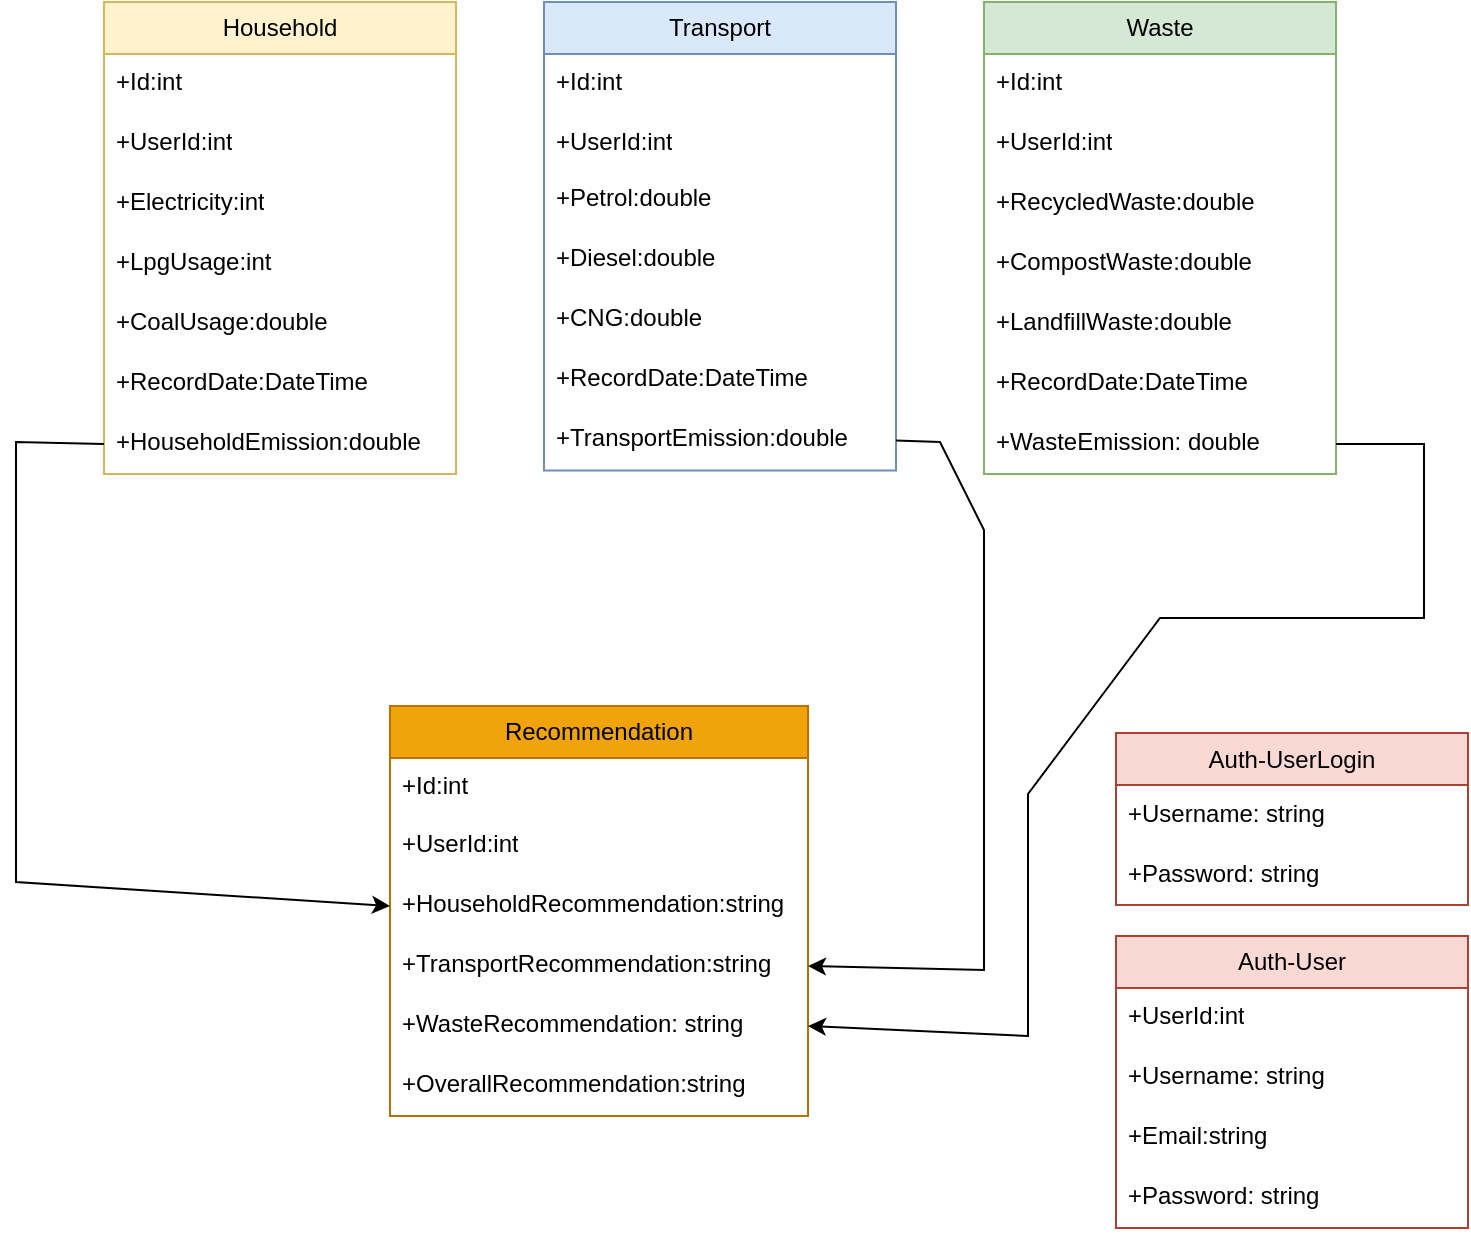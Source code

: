 <mxfile version="24.8.3">
  <diagram id="C5RBs43oDa-KdzZeNtuy" name="Page-1">
    <mxGraphModel dx="993" dy="726" grid="1" gridSize="11" guides="1" tooltips="1" connect="1" arrows="1" fold="1" page="1" pageScale="1" pageWidth="827" pageHeight="1169" math="0" shadow="0">
      <root>
        <mxCell id="WIyWlLk6GJQsqaUBKTNV-0" />
        <mxCell id="WIyWlLk6GJQsqaUBKTNV-1" parent="WIyWlLk6GJQsqaUBKTNV-0" />
        <mxCell id="Z5Sn76o5c74U0tyzu3L--1" value="Household" style="swimlane;fontStyle=0;childLayout=stackLayout;horizontal=1;startSize=26;fillColor=#fff2cc;horizontalStack=0;resizeParent=1;resizeParentMax=0;resizeLast=0;collapsible=1;marginBottom=0;whiteSpace=wrap;html=1;strokeColor=#d6b656;" parent="WIyWlLk6GJQsqaUBKTNV-1" vertex="1">
          <mxGeometry x="88" y="176" width="176" height="236" as="geometry" />
        </mxCell>
        <mxCell id="mCVPzGIWKrriwTPpZ17x-21" value="+Id:int" style="text;strokeColor=none;fillColor=none;align=left;verticalAlign=top;spacingLeft=4;spacingRight=4;overflow=hidden;rotatable=0;points=[[0,0.5],[1,0.5]];portConstraint=eastwest;whiteSpace=wrap;html=1;" vertex="1" parent="Z5Sn76o5c74U0tyzu3L--1">
          <mxGeometry y="26" width="176" height="30" as="geometry" />
        </mxCell>
        <mxCell id="mCVPzGIWKrriwTPpZ17x-22" value="+UserId:int" style="text;strokeColor=none;fillColor=none;align=left;verticalAlign=top;spacingLeft=4;spacingRight=4;overflow=hidden;rotatable=0;points=[[0,0.5],[1,0.5]];portConstraint=eastwest;whiteSpace=wrap;html=1;" vertex="1" parent="Z5Sn76o5c74U0tyzu3L--1">
          <mxGeometry y="56" width="176" height="30" as="geometry" />
        </mxCell>
        <mxCell id="Z5Sn76o5c74U0tyzu3L--2" value="+Electricity:int" style="text;strokeColor=none;fillColor=none;align=left;verticalAlign=top;spacingLeft=4;spacingRight=4;overflow=hidden;rotatable=0;points=[[0,0.5],[1,0.5]];portConstraint=eastwest;whiteSpace=wrap;html=1;" parent="Z5Sn76o5c74U0tyzu3L--1" vertex="1">
          <mxGeometry y="86" width="176" height="30" as="geometry" />
        </mxCell>
        <mxCell id="Z5Sn76o5c74U0tyzu3L--3" value="+LpgUsage:int" style="text;strokeColor=none;fillColor=none;align=left;verticalAlign=top;spacingLeft=4;spacingRight=4;overflow=hidden;rotatable=0;points=[[0,0.5],[1,0.5]];portConstraint=eastwest;whiteSpace=wrap;html=1;" parent="Z5Sn76o5c74U0tyzu3L--1" vertex="1">
          <mxGeometry y="116" width="176" height="30" as="geometry" />
        </mxCell>
        <mxCell id="Z5Sn76o5c74U0tyzu3L--4" value="+CoalUsage:double&lt;div&gt;&lt;br&gt;&lt;/div&gt;" style="text;strokeColor=none;fillColor=none;align=left;verticalAlign=top;spacingLeft=4;spacingRight=4;overflow=hidden;rotatable=0;points=[[0,0.5],[1,0.5]];portConstraint=eastwest;whiteSpace=wrap;html=1;" parent="Z5Sn76o5c74U0tyzu3L--1" vertex="1">
          <mxGeometry y="146" width="176" height="30" as="geometry" />
        </mxCell>
        <mxCell id="mCVPzGIWKrriwTPpZ17x-6" value="+RecordDate:DateTime" style="text;strokeColor=none;fillColor=none;align=left;verticalAlign=top;spacingLeft=4;spacingRight=4;overflow=hidden;rotatable=0;points=[[0,0.5],[1,0.5]];portConstraint=eastwest;whiteSpace=wrap;html=1;" vertex="1" parent="Z5Sn76o5c74U0tyzu3L--1">
          <mxGeometry y="176" width="176" height="30" as="geometry" />
        </mxCell>
        <mxCell id="mCVPzGIWKrriwTPpZ17x-29" value="+HouseholdEmission:double" style="text;strokeColor=none;fillColor=none;align=left;verticalAlign=top;spacingLeft=4;spacingRight=4;overflow=hidden;rotatable=0;points=[[0,0.5],[1,0.5]];portConstraint=eastwest;whiteSpace=wrap;html=1;" vertex="1" parent="Z5Sn76o5c74U0tyzu3L--1">
          <mxGeometry y="206" width="176" height="30" as="geometry" />
        </mxCell>
        <mxCell id="Z5Sn76o5c74U0tyzu3L--6" value="Transport" style="swimlane;fontStyle=0;childLayout=stackLayout;horizontal=1;startSize=26;fillColor=#dae8fc;horizontalStack=0;resizeParent=1;resizeParentMax=0;resizeLast=0;collapsible=1;marginBottom=0;whiteSpace=wrap;html=1;strokeColor=#6c8ebf;" parent="WIyWlLk6GJQsqaUBKTNV-1" vertex="1">
          <mxGeometry x="308" y="176" width="176" height="234.24" as="geometry" />
        </mxCell>
        <mxCell id="mCVPzGIWKrriwTPpZ17x-25" value="+Id:int" style="text;strokeColor=none;fillColor=none;align=left;verticalAlign=top;spacingLeft=4;spacingRight=4;overflow=hidden;rotatable=1;points=[[0,0.5],[1,0.5]];portConstraint=eastwest;whiteSpace=wrap;html=1;aspect=fixed;movable=1;resizable=1;deletable=1;editable=1;locked=0;connectable=1;" vertex="1" parent="Z5Sn76o5c74U0tyzu3L--6">
          <mxGeometry y="26" width="176" height="30" as="geometry" />
        </mxCell>
        <mxCell id="mCVPzGIWKrriwTPpZ17x-23" value="+UserId:int" style="text;strokeColor=none;fillColor=none;align=left;verticalAlign=top;spacingLeft=4;spacingRight=4;overflow=hidden;rotatable=1;points=[[0,0.5],[1,0.5]];portConstraint=eastwest;whiteSpace=wrap;html=1;aspect=fixed;movable=1;resizable=1;deletable=1;editable=1;locked=0;connectable=1;" vertex="1" parent="Z5Sn76o5c74U0tyzu3L--6">
          <mxGeometry y="56" width="176" height="28.24" as="geometry" />
        </mxCell>
        <mxCell id="Z5Sn76o5c74U0tyzu3L--7" value="+Petrol:double" style="text;strokeColor=none;fillColor=none;align=left;verticalAlign=top;spacingLeft=4;spacingRight=4;overflow=hidden;rotatable=1;points=[[0,0.5],[1,0.5]];portConstraint=eastwest;whiteSpace=wrap;html=1;aspect=fixed;movable=1;resizable=1;deletable=1;editable=1;locked=0;connectable=1;" parent="Z5Sn76o5c74U0tyzu3L--6" vertex="1">
          <mxGeometry y="84.24" width="176" height="30" as="geometry" />
        </mxCell>
        <mxCell id="mCVPzGIWKrriwTPpZ17x-7" value="+Diesel:double" style="text;strokeColor=none;fillColor=none;align=left;verticalAlign=top;spacingLeft=4;spacingRight=4;overflow=hidden;rotatable=1;points=[[0,0.5],[1,0.5]];portConstraint=eastwest;whiteSpace=wrap;html=1;aspect=fixed;movable=1;resizable=1;deletable=1;editable=1;locked=0;connectable=1;" vertex="1" parent="Z5Sn76o5c74U0tyzu3L--6">
          <mxGeometry y="114.24" width="176" height="30" as="geometry" />
        </mxCell>
        <mxCell id="mCVPzGIWKrriwTPpZ17x-8" value="+CNG:double" style="text;strokeColor=none;fillColor=none;align=left;verticalAlign=top;spacingLeft=4;spacingRight=4;overflow=hidden;rotatable=1;points=[[0,0.5],[1,0.5]];portConstraint=eastwest;whiteSpace=wrap;html=1;aspect=fixed;movable=1;resizable=1;deletable=1;editable=1;locked=0;connectable=1;" vertex="1" parent="Z5Sn76o5c74U0tyzu3L--6">
          <mxGeometry y="144.24" width="176" height="30" as="geometry" />
        </mxCell>
        <mxCell id="mCVPzGIWKrriwTPpZ17x-9" value="+RecordDate:DateTime" style="text;strokeColor=none;fillColor=none;align=left;verticalAlign=top;spacingLeft=4;spacingRight=4;overflow=hidden;rotatable=1;points=[[0,0.5],[1,0.5]];portConstraint=eastwest;whiteSpace=wrap;html=1;aspect=fixed;movable=1;resizable=1;deletable=1;editable=1;locked=0;connectable=1;" vertex="1" parent="Z5Sn76o5c74U0tyzu3L--6">
          <mxGeometry y="174.24" width="176" height="30" as="geometry" />
        </mxCell>
        <mxCell id="mCVPzGIWKrriwTPpZ17x-27" value="+TransportEmission:double" style="text;strokeColor=none;fillColor=none;align=left;verticalAlign=top;spacingLeft=4;spacingRight=4;overflow=hidden;rotatable=1;points=[[0,0.5],[1,0.5]];portConstraint=eastwest;whiteSpace=wrap;html=1;aspect=fixed;movable=1;resizable=1;deletable=1;editable=1;locked=0;connectable=1;" vertex="1" parent="Z5Sn76o5c74U0tyzu3L--6">
          <mxGeometry y="204.24" width="176" height="30" as="geometry" />
        </mxCell>
        <mxCell id="Z5Sn76o5c74U0tyzu3L--10" value="Waste" style="swimlane;fontStyle=0;childLayout=stackLayout;horizontal=1;startSize=26;fillColor=#d5e8d4;horizontalStack=0;resizeParent=1;resizeParentMax=0;resizeLast=0;collapsible=1;marginBottom=0;whiteSpace=wrap;html=1;strokeColor=#82b366;" parent="WIyWlLk6GJQsqaUBKTNV-1" vertex="1">
          <mxGeometry x="528" y="176" width="176" height="236" as="geometry" />
        </mxCell>
        <mxCell id="mCVPzGIWKrriwTPpZ17x-26" value="+Id:int" style="text;strokeColor=none;fillColor=none;align=left;verticalAlign=top;spacingLeft=4;spacingRight=4;overflow=hidden;rotatable=0;points=[[0,0.5],[1,0.5]];portConstraint=eastwest;whiteSpace=wrap;html=1;" vertex="1" parent="Z5Sn76o5c74U0tyzu3L--10">
          <mxGeometry y="26" width="176" height="30" as="geometry" />
        </mxCell>
        <mxCell id="mCVPzGIWKrriwTPpZ17x-24" value="+UserId:int" style="text;strokeColor=none;fillColor=none;align=left;verticalAlign=top;spacingLeft=4;spacingRight=4;overflow=hidden;rotatable=0;points=[[0,0.5],[1,0.5]];portConstraint=eastwest;whiteSpace=wrap;html=1;" vertex="1" parent="Z5Sn76o5c74U0tyzu3L--10">
          <mxGeometry y="56" width="176" height="30" as="geometry" />
        </mxCell>
        <mxCell id="Z5Sn76o5c74U0tyzu3L--11" value="+RecycledWaste:double" style="text;strokeColor=none;fillColor=none;align=left;verticalAlign=top;spacingLeft=4;spacingRight=4;overflow=hidden;rotatable=0;points=[[0,0.5],[1,0.5]];portConstraint=eastwest;whiteSpace=wrap;html=1;" parent="Z5Sn76o5c74U0tyzu3L--10" vertex="1">
          <mxGeometry y="86" width="176" height="30" as="geometry" />
        </mxCell>
        <mxCell id="Z5Sn76o5c74U0tyzu3L--12" value="+CompostWaste:double" style="text;strokeColor=none;fillColor=none;align=left;verticalAlign=top;spacingLeft=4;spacingRight=4;overflow=hidden;rotatable=0;points=[[0,0.5],[1,0.5]];portConstraint=eastwest;whiteSpace=wrap;html=1;" parent="Z5Sn76o5c74U0tyzu3L--10" vertex="1">
          <mxGeometry y="116" width="176" height="30" as="geometry" />
        </mxCell>
        <mxCell id="Z5Sn76o5c74U0tyzu3L--13" value="+LandfillWaste:double" style="text;strokeColor=none;fillColor=none;align=left;verticalAlign=top;spacingLeft=4;spacingRight=4;overflow=hidden;rotatable=0;points=[[0,0.5],[1,0.5]];portConstraint=eastwest;whiteSpace=wrap;html=1;" parent="Z5Sn76o5c74U0tyzu3L--10" vertex="1">
          <mxGeometry y="146" width="176" height="30" as="geometry" />
        </mxCell>
        <mxCell id="mCVPzGIWKrriwTPpZ17x-20" value="+RecordDate:DateTime" style="text;strokeColor=none;fillColor=none;align=left;verticalAlign=top;spacingLeft=4;spacingRight=4;overflow=hidden;rotatable=0;points=[[0,0.5],[1,0.5]];portConstraint=eastwest;whiteSpace=wrap;html=1;" vertex="1" parent="Z5Sn76o5c74U0tyzu3L--10">
          <mxGeometry y="176" width="176" height="30" as="geometry" />
        </mxCell>
        <mxCell id="mCVPzGIWKrriwTPpZ17x-19" value="+Waste&lt;span class=&quot;hljs-attr&quot;&gt;Emission:&lt;/span&gt; &lt;span class=&quot;hljs-string&quot;&gt;double&lt;/span&gt;" style="text;strokeColor=none;fillColor=none;align=left;verticalAlign=top;spacingLeft=4;spacingRight=4;overflow=hidden;rotatable=0;points=[[0,0.5],[1,0.5]];portConstraint=eastwest;whiteSpace=wrap;html=1;" vertex="1" parent="Z5Sn76o5c74U0tyzu3L--10">
          <mxGeometry y="206" width="176" height="30" as="geometry" />
        </mxCell>
        <mxCell id="mCVPzGIWKrriwTPpZ17x-30" value="Recommendation" style="swimlane;fontStyle=0;childLayout=stackLayout;horizontal=1;startSize=26;fillColor=#f0a30a;horizontalStack=0;resizeParent=1;resizeParentMax=0;resizeLast=0;collapsible=1;marginBottom=0;whiteSpace=wrap;html=1;fontColor=#000000;strokeColor=#BD7000;" vertex="1" parent="WIyWlLk6GJQsqaUBKTNV-1">
          <mxGeometry x="231" y="528" width="209" height="205" as="geometry" />
        </mxCell>
        <mxCell id="mCVPzGIWKrriwTPpZ17x-31" value="+Id:int" style="text;strokeColor=none;fillColor=none;align=left;verticalAlign=top;spacingLeft=4;spacingRight=4;overflow=hidden;rotatable=0;points=[[0,0.5],[1,0.5]];portConstraint=eastwest;whiteSpace=wrap;html=1;" vertex="1" parent="mCVPzGIWKrriwTPpZ17x-30">
          <mxGeometry y="26" width="209" height="29" as="geometry" />
        </mxCell>
        <mxCell id="mCVPzGIWKrriwTPpZ17x-32" value="+UserId:int" style="text;strokeColor=none;fillColor=none;align=left;verticalAlign=top;spacingLeft=4;spacingRight=4;overflow=hidden;rotatable=0;points=[[0,0.5],[1,0.5]];portConstraint=eastwest;whiteSpace=wrap;html=1;" vertex="1" parent="mCVPzGIWKrriwTPpZ17x-30">
          <mxGeometry y="55" width="209" height="30" as="geometry" />
        </mxCell>
        <mxCell id="mCVPzGIWKrriwTPpZ17x-33" value="+HouseholdRecommendation:string" style="text;strokeColor=none;fillColor=none;align=left;verticalAlign=top;spacingLeft=4;spacingRight=4;overflow=hidden;rotatable=0;points=[[0,0.5],[1,0.5]];portConstraint=eastwest;whiteSpace=wrap;html=1;" vertex="1" parent="mCVPzGIWKrriwTPpZ17x-30">
          <mxGeometry y="85" width="209" height="30" as="geometry" />
        </mxCell>
        <mxCell id="mCVPzGIWKrriwTPpZ17x-34" value="+TransportRecommendation:string" style="text;strokeColor=none;fillColor=none;align=left;verticalAlign=top;spacingLeft=4;spacingRight=4;overflow=hidden;rotatable=0;points=[[0,0.5],[1,0.5]];portConstraint=eastwest;whiteSpace=wrap;html=1;" vertex="1" parent="mCVPzGIWKrriwTPpZ17x-30">
          <mxGeometry y="115" width="209" height="30" as="geometry" />
        </mxCell>
        <mxCell id="mCVPzGIWKrriwTPpZ17x-35" value="&lt;div&gt;+Waste&lt;span class=&quot;hljs-attr&quot;&gt;Recommendation:&lt;/span&gt;&amp;nbsp;string&lt;/div&gt;" style="text;strokeColor=none;fillColor=none;align=left;verticalAlign=top;spacingLeft=4;spacingRight=4;overflow=hidden;rotatable=0;points=[[0,0.5],[1,0.5]];portConstraint=eastwest;whiteSpace=wrap;html=1;" vertex="1" parent="mCVPzGIWKrriwTPpZ17x-30">
          <mxGeometry y="145" width="209" height="30" as="geometry" />
        </mxCell>
        <mxCell id="mCVPzGIWKrriwTPpZ17x-37" value="+OverallRecommendation:string" style="text;strokeColor=none;fillColor=none;align=left;verticalAlign=top;spacingLeft=4;spacingRight=4;overflow=hidden;rotatable=0;points=[[0,0.5],[1,0.5]];portConstraint=eastwest;whiteSpace=wrap;html=1;" vertex="1" parent="mCVPzGIWKrriwTPpZ17x-30">
          <mxGeometry y="175" width="209" height="30" as="geometry" />
        </mxCell>
        <mxCell id="mCVPzGIWKrriwTPpZ17x-38" value="Auth-User" style="swimlane;fontStyle=0;childLayout=stackLayout;horizontal=1;startSize=26;fillColor=#fad9d5;horizontalStack=0;resizeParent=1;resizeParentMax=0;resizeLast=0;collapsible=1;marginBottom=0;whiteSpace=wrap;html=1;strokeColor=#ae4132;" vertex="1" parent="WIyWlLk6GJQsqaUBKTNV-1">
          <mxGeometry x="594" y="643" width="176" height="146" as="geometry" />
        </mxCell>
        <mxCell id="mCVPzGIWKrriwTPpZ17x-40" value="+UserId:int" style="text;strokeColor=none;fillColor=none;align=left;verticalAlign=top;spacingLeft=4;spacingRight=4;overflow=hidden;rotatable=0;points=[[0,0.5],[1,0.5]];portConstraint=eastwest;whiteSpace=wrap;html=1;" vertex="1" parent="mCVPzGIWKrriwTPpZ17x-38">
          <mxGeometry y="26" width="176" height="30" as="geometry" />
        </mxCell>
        <mxCell id="mCVPzGIWKrriwTPpZ17x-41" value="+Username: string" style="text;strokeColor=none;fillColor=none;align=left;verticalAlign=top;spacingLeft=4;spacingRight=4;overflow=hidden;rotatable=0;points=[[0,0.5],[1,0.5]];portConstraint=eastwest;whiteSpace=wrap;html=1;" vertex="1" parent="mCVPzGIWKrriwTPpZ17x-38">
          <mxGeometry y="56" width="176" height="30" as="geometry" />
        </mxCell>
        <mxCell id="mCVPzGIWKrriwTPpZ17x-42" value="+Email:string" style="text;strokeColor=none;fillColor=none;align=left;verticalAlign=top;spacingLeft=4;spacingRight=4;overflow=hidden;rotatable=0;points=[[0,0.5],[1,0.5]];portConstraint=eastwest;whiteSpace=wrap;html=1;" vertex="1" parent="mCVPzGIWKrriwTPpZ17x-38">
          <mxGeometry y="86" width="176" height="30" as="geometry" />
        </mxCell>
        <mxCell id="mCVPzGIWKrriwTPpZ17x-43" value="&lt;div&gt;+Password: string&lt;/div&gt;" style="text;strokeColor=none;fillColor=none;align=left;verticalAlign=top;spacingLeft=4;spacingRight=4;overflow=hidden;rotatable=0;points=[[0,0.5],[1,0.5]];portConstraint=eastwest;whiteSpace=wrap;html=1;" vertex="1" parent="mCVPzGIWKrriwTPpZ17x-38">
          <mxGeometry y="116" width="176" height="30" as="geometry" />
        </mxCell>
        <mxCell id="mCVPzGIWKrriwTPpZ17x-46" value="Auth-UserLogin" style="swimlane;fontStyle=0;childLayout=stackLayout;horizontal=1;startSize=26;fillColor=#fad9d5;horizontalStack=0;resizeParent=1;resizeParentMax=0;resizeLast=0;collapsible=1;marginBottom=0;whiteSpace=wrap;html=1;strokeColor=#ae4132;" vertex="1" parent="WIyWlLk6GJQsqaUBKTNV-1">
          <mxGeometry x="594" y="541.5" width="176" height="86" as="geometry" />
        </mxCell>
        <mxCell id="mCVPzGIWKrriwTPpZ17x-48" value="+Username: string" style="text;strokeColor=none;fillColor=none;align=left;verticalAlign=top;spacingLeft=4;spacingRight=4;overflow=hidden;rotatable=0;points=[[0,0.5],[1,0.5]];portConstraint=eastwest;whiteSpace=wrap;html=1;" vertex="1" parent="mCVPzGIWKrriwTPpZ17x-46">
          <mxGeometry y="26" width="176" height="30" as="geometry" />
        </mxCell>
        <mxCell id="mCVPzGIWKrriwTPpZ17x-53" value="+Password: string" style="text;strokeColor=none;fillColor=none;align=left;verticalAlign=top;spacingLeft=4;spacingRight=4;overflow=hidden;rotatable=0;points=[[0,0.5],[1,0.5]];portConstraint=eastwest;whiteSpace=wrap;html=1;" vertex="1" parent="mCVPzGIWKrriwTPpZ17x-46">
          <mxGeometry y="56" width="176" height="30" as="geometry" />
        </mxCell>
        <mxCell id="mCVPzGIWKrriwTPpZ17x-56" value="" style="endArrow=classic;html=1;rounded=0;exitX=0;exitY=0.5;exitDx=0;exitDy=0;entryX=0;entryY=0.5;entryDx=0;entryDy=0;" edge="1" parent="WIyWlLk6GJQsqaUBKTNV-1" source="mCVPzGIWKrriwTPpZ17x-29" target="mCVPzGIWKrriwTPpZ17x-33">
          <mxGeometry width="50" height="50" relative="1" as="geometry">
            <mxPoint x="374" y="468" as="sourcePoint" />
            <mxPoint x="264" y="671" as="targetPoint" />
            <Array as="points">
              <mxPoint x="44" y="396" />
              <mxPoint x="44" y="484" />
              <mxPoint x="44" y="616" />
            </Array>
          </mxGeometry>
        </mxCell>
        <mxCell id="mCVPzGIWKrriwTPpZ17x-57" value="" style="endArrow=classic;html=1;rounded=0;exitX=1;exitY=0.5;exitDx=0;exitDy=0;entryX=1;entryY=0.5;entryDx=0;entryDy=0;" edge="1" parent="WIyWlLk6GJQsqaUBKTNV-1" source="mCVPzGIWKrriwTPpZ17x-27" target="mCVPzGIWKrriwTPpZ17x-34">
          <mxGeometry width="50" height="50" relative="1" as="geometry">
            <mxPoint x="506" y="395" as="sourcePoint" />
            <mxPoint x="496" y="715" as="targetPoint" />
            <Array as="points">
              <mxPoint x="506" y="396" />
              <mxPoint x="528" y="440" />
              <mxPoint x="528" y="583" />
              <mxPoint x="528" y="660" />
            </Array>
          </mxGeometry>
        </mxCell>
        <mxCell id="mCVPzGIWKrriwTPpZ17x-58" value="" style="endArrow=classic;html=1;rounded=0;entryX=1;entryY=0.5;entryDx=0;entryDy=0;exitX=1;exitY=0.5;exitDx=0;exitDy=0;" edge="1" parent="WIyWlLk6GJQsqaUBKTNV-1" source="mCVPzGIWKrriwTPpZ17x-19" target="mCVPzGIWKrriwTPpZ17x-35">
          <mxGeometry width="50" height="50" relative="1" as="geometry">
            <mxPoint x="737" y="396" as="sourcePoint" />
            <mxPoint x="550" y="748" as="targetPoint" />
            <Array as="points">
              <mxPoint x="748" y="397" />
              <mxPoint x="748" y="484" />
              <mxPoint x="616" y="484" />
              <mxPoint x="583" y="528" />
              <mxPoint x="550" y="572" />
              <mxPoint x="550" y="605" />
              <mxPoint x="550" y="693" />
            </Array>
          </mxGeometry>
        </mxCell>
      </root>
    </mxGraphModel>
  </diagram>
</mxfile>
